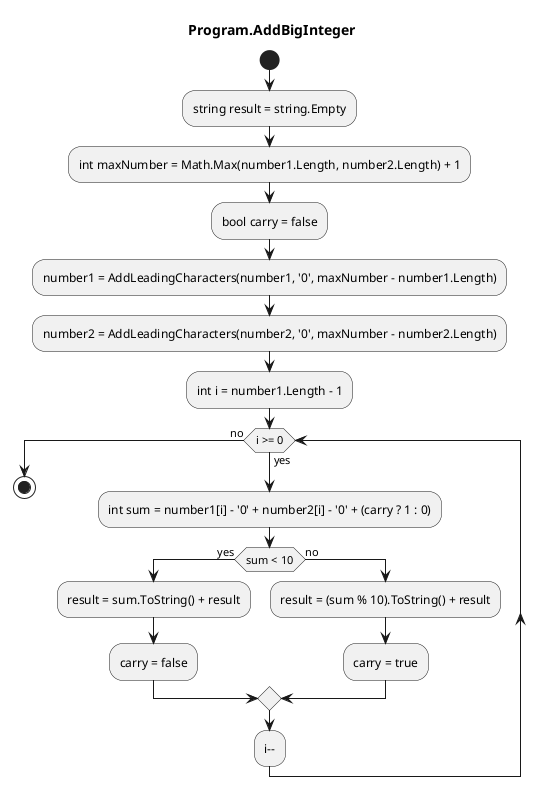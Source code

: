 @startuml Program.AddBigInteger
title Program.AddBigInteger
start
:string result = string.Empty;
:int maxNumber = Math.Max(number1.Length, number2.Length) + 1;
:bool carry = false;
:number1 = AddLeadingCharacters(number1, '0', maxNumber - number1.Length);
:number2 = AddLeadingCharacters(number2, '0', maxNumber - number2.Length);
:int i = number1.Length - 1;
while (i >= 0) is (yes)
    :int sum = number1[i] - '0' + number2[i] - '0' + (carry ? 1 : 0);
    if (sum < 10) then (yes)
        :result = sum.ToString() + result;
        :carry = false;
      else (no)
          :result = (sum % 10).ToString() + result;
          :carry = true;
    endif
:i--;
endwhile (no)
stop
@enduml

